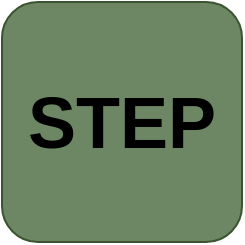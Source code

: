 <mxfile version="21.6.9" type="device">
  <diagram name="Seite-1" id="yYaWQzanLlNQqHiQ1r1V">
    <mxGraphModel dx="2074" dy="1110" grid="1" gridSize="10" guides="1" tooltips="1" connect="1" arrows="1" fold="1" page="1" pageScale="1" pageWidth="827" pageHeight="1169" math="0" shadow="0">
      <root>
        <mxCell id="0" />
        <mxCell id="1" parent="0" />
        <mxCell id="KLnkPSvsm4qezIHDfTAo-1" value="" style="rounded=1;whiteSpace=wrap;html=1;fillColor=#6d8764;fontColor=#ffffff;strokeColor=#3A5431;" vertex="1" parent="1">
          <mxGeometry x="350" y="480" width="120" height="120" as="geometry" />
        </mxCell>
        <mxCell id="KLnkPSvsm4qezIHDfTAo-2" value="STEP" style="text;html=1;strokeColor=none;fillColor=none;align=center;verticalAlign=middle;whiteSpace=wrap;rounded=0;fontSize=36;fontStyle=1" vertex="1" parent="1">
          <mxGeometry x="380" y="525" width="60" height="30" as="geometry" />
        </mxCell>
      </root>
    </mxGraphModel>
  </diagram>
</mxfile>
